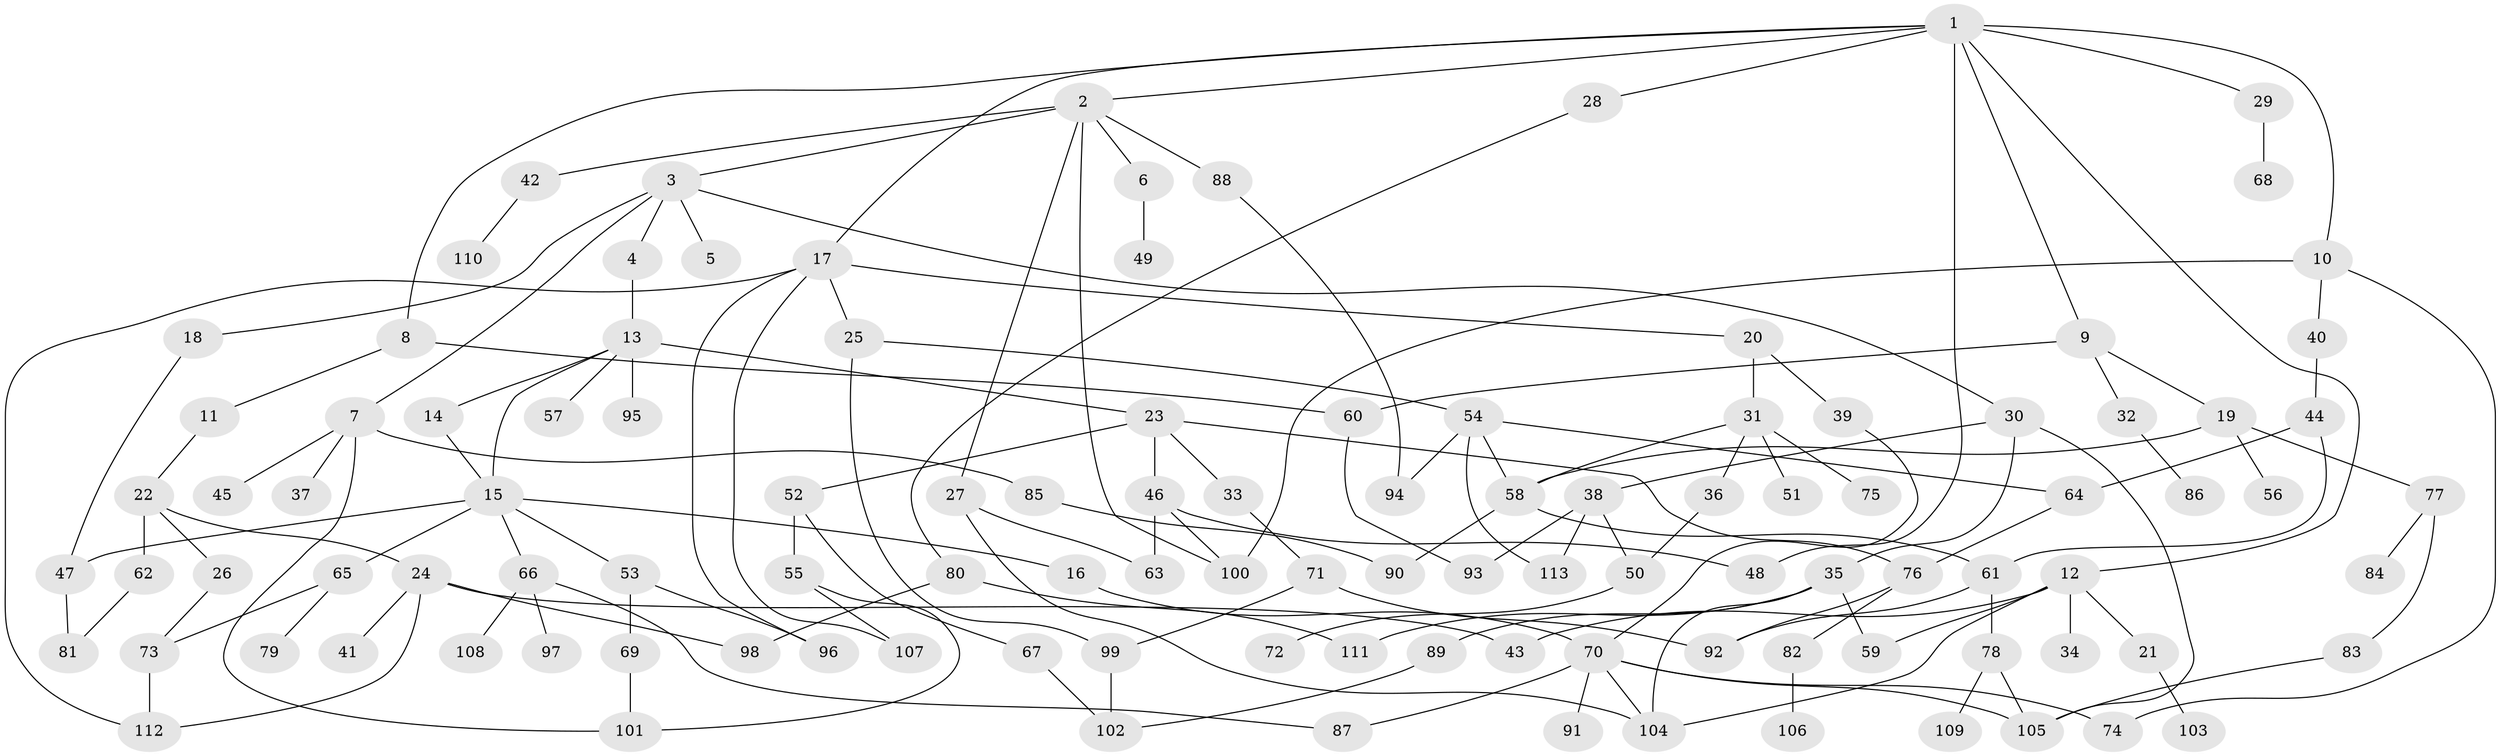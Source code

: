 // Generated by graph-tools (version 1.1) at 2025/34/03/09/25 02:34:27]
// undirected, 113 vertices, 155 edges
graph export_dot {
graph [start="1"]
  node [color=gray90,style=filled];
  1;
  2;
  3;
  4;
  5;
  6;
  7;
  8;
  9;
  10;
  11;
  12;
  13;
  14;
  15;
  16;
  17;
  18;
  19;
  20;
  21;
  22;
  23;
  24;
  25;
  26;
  27;
  28;
  29;
  30;
  31;
  32;
  33;
  34;
  35;
  36;
  37;
  38;
  39;
  40;
  41;
  42;
  43;
  44;
  45;
  46;
  47;
  48;
  49;
  50;
  51;
  52;
  53;
  54;
  55;
  56;
  57;
  58;
  59;
  60;
  61;
  62;
  63;
  64;
  65;
  66;
  67;
  68;
  69;
  70;
  71;
  72;
  73;
  74;
  75;
  76;
  77;
  78;
  79;
  80;
  81;
  82;
  83;
  84;
  85;
  86;
  87;
  88;
  89;
  90;
  91;
  92;
  93;
  94;
  95;
  96;
  97;
  98;
  99;
  100;
  101;
  102;
  103;
  104;
  105;
  106;
  107;
  108;
  109;
  110;
  111;
  112;
  113;
  1 -- 2;
  1 -- 8;
  1 -- 9;
  1 -- 10;
  1 -- 12;
  1 -- 17;
  1 -- 28;
  1 -- 29;
  1 -- 48;
  2 -- 3;
  2 -- 6;
  2 -- 27;
  2 -- 42;
  2 -- 88;
  2 -- 100;
  3 -- 4;
  3 -- 5;
  3 -- 7;
  3 -- 18;
  3 -- 30;
  4 -- 13;
  6 -- 49;
  7 -- 37;
  7 -- 45;
  7 -- 85;
  7 -- 101;
  8 -- 11;
  8 -- 60;
  9 -- 19;
  9 -- 32;
  9 -- 60;
  10 -- 40;
  10 -- 74;
  10 -- 100;
  11 -- 22;
  12 -- 21;
  12 -- 34;
  12 -- 43;
  12 -- 59;
  12 -- 104;
  13 -- 14;
  13 -- 15;
  13 -- 23;
  13 -- 57;
  13 -- 95;
  14 -- 15;
  15 -- 16;
  15 -- 53;
  15 -- 65;
  15 -- 66;
  15 -- 47;
  16 -- 70;
  17 -- 20;
  17 -- 25;
  17 -- 96;
  17 -- 107;
  17 -- 112;
  18 -- 47;
  19 -- 56;
  19 -- 58;
  19 -- 77;
  20 -- 31;
  20 -- 39;
  21 -- 103;
  22 -- 24;
  22 -- 26;
  22 -- 62;
  23 -- 33;
  23 -- 46;
  23 -- 52;
  23 -- 76;
  24 -- 41;
  24 -- 98;
  24 -- 112;
  24 -- 43;
  25 -- 54;
  25 -- 99;
  26 -- 73;
  27 -- 104;
  27 -- 63;
  28 -- 80;
  29 -- 68;
  30 -- 35;
  30 -- 38;
  30 -- 105;
  31 -- 36;
  31 -- 51;
  31 -- 75;
  31 -- 58;
  32 -- 86;
  33 -- 71;
  35 -- 89;
  35 -- 104;
  35 -- 111;
  35 -- 59;
  36 -- 50;
  38 -- 50;
  38 -- 93;
  38 -- 113;
  39 -- 70;
  40 -- 44;
  42 -- 110;
  44 -- 64;
  44 -- 61;
  46 -- 63;
  46 -- 100;
  46 -- 48;
  47 -- 81;
  50 -- 72;
  52 -- 55;
  52 -- 67;
  53 -- 69;
  53 -- 96;
  54 -- 113;
  54 -- 94;
  54 -- 64;
  54 -- 58;
  55 -- 101;
  55 -- 107;
  58 -- 61;
  58 -- 90;
  60 -- 93;
  61 -- 78;
  61 -- 92;
  62 -- 81;
  64 -- 76;
  65 -- 79;
  65 -- 73;
  66 -- 87;
  66 -- 97;
  66 -- 108;
  67 -- 102;
  69 -- 101;
  70 -- 74;
  70 -- 91;
  70 -- 87;
  70 -- 105;
  70 -- 104;
  71 -- 92;
  71 -- 99;
  73 -- 112;
  76 -- 82;
  76 -- 92;
  77 -- 83;
  77 -- 84;
  78 -- 105;
  78 -- 109;
  80 -- 98;
  80 -- 111;
  82 -- 106;
  83 -- 105;
  85 -- 90;
  88 -- 94;
  89 -- 102;
  99 -- 102;
}
